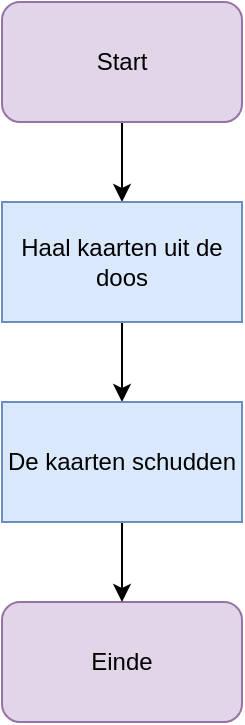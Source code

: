 <mxfile version="23.1.2" type="device">
  <diagram name="Pagina-1" id="ogv9KTp2c16fwc-uRzqG">
    <mxGraphModel dx="1434" dy="772" grid="1" gridSize="10" guides="1" tooltips="1" connect="1" arrows="1" fold="1" page="1" pageScale="1" pageWidth="827" pageHeight="1169" math="0" shadow="0">
      <root>
        <mxCell id="0" />
        <mxCell id="1" parent="0" />
        <mxCell id="DGYbSYAtWML-1K_2qEfj-10" style="edgeStyle=orthogonalEdgeStyle;rounded=0;orthogonalLoop=1;jettySize=auto;html=1;" edge="1" parent="1" source="DGYbSYAtWML-1K_2qEfj-6" target="DGYbSYAtWML-1K_2qEfj-11">
          <mxGeometry relative="1" as="geometry" />
        </mxCell>
        <mxCell id="DGYbSYAtWML-1K_2qEfj-6" value="Start" style="rounded=1;whiteSpace=wrap;html=1;fillColor=#e1d5e7;strokeColor=#9673a6;" vertex="1" parent="1">
          <mxGeometry x="350" y="80" width="120" height="60" as="geometry" />
        </mxCell>
        <mxCell id="DGYbSYAtWML-1K_2qEfj-7" value="Einde" style="rounded=1;whiteSpace=wrap;html=1;fillColor=#e1d5e7;strokeColor=#9673a6;" vertex="1" parent="1">
          <mxGeometry x="350" y="380" width="120" height="60" as="geometry" />
        </mxCell>
        <mxCell id="DGYbSYAtWML-1K_2qEfj-14" style="edgeStyle=orthogonalEdgeStyle;rounded=0;orthogonalLoop=1;jettySize=auto;html=1;exitX=0.5;exitY=1;exitDx=0;exitDy=0;entryX=0.5;entryY=0;entryDx=0;entryDy=0;" edge="1" parent="1" source="DGYbSYAtWML-1K_2qEfj-11" target="DGYbSYAtWML-1K_2qEfj-13">
          <mxGeometry relative="1" as="geometry" />
        </mxCell>
        <mxCell id="DGYbSYAtWML-1K_2qEfj-11" value="Haal kaarten uit de doos" style="rounded=0;whiteSpace=wrap;html=1;fillColor=#dae8fc;strokeColor=#6c8ebf;" vertex="1" parent="1">
          <mxGeometry x="350" y="180" width="120" height="60" as="geometry" />
        </mxCell>
        <mxCell id="DGYbSYAtWML-1K_2qEfj-15" style="edgeStyle=orthogonalEdgeStyle;rounded=0;orthogonalLoop=1;jettySize=auto;html=1;" edge="1" parent="1" source="DGYbSYAtWML-1K_2qEfj-13">
          <mxGeometry relative="1" as="geometry">
            <mxPoint x="410" y="380" as="targetPoint" />
          </mxGeometry>
        </mxCell>
        <mxCell id="DGYbSYAtWML-1K_2qEfj-13" value="De kaarten schudden" style="rounded=0;whiteSpace=wrap;html=1;fillColor=#dae8fc;strokeColor=#6c8ebf;" vertex="1" parent="1">
          <mxGeometry x="350" y="280" width="120" height="60" as="geometry" />
        </mxCell>
      </root>
    </mxGraphModel>
  </diagram>
</mxfile>
